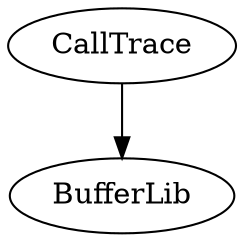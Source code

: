 
digraph BufferLib {

	#define digraph subgraph
	#include <CallTrace.gv>
	#undef digraph

	CallTrace -> BufferLib;	
}